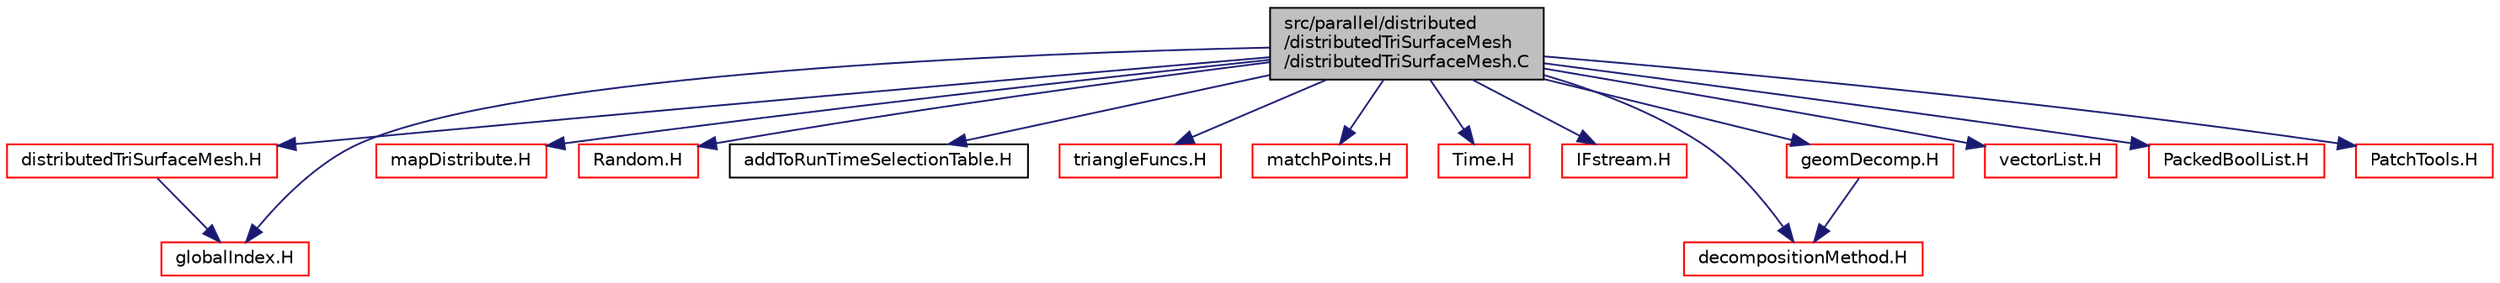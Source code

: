 digraph "src/parallel/distributed/distributedTriSurfaceMesh/distributedTriSurfaceMesh.C"
{
  bgcolor="transparent";
  edge [fontname="Helvetica",fontsize="10",labelfontname="Helvetica",labelfontsize="10"];
  node [fontname="Helvetica",fontsize="10",shape=record];
  Node1 [label="src/parallel/distributed\l/distributedTriSurfaceMesh\l/distributedTriSurfaceMesh.C",height=0.2,width=0.4,color="black", fillcolor="grey75", style="filled", fontcolor="black"];
  Node1 -> Node2 [color="midnightblue",fontsize="10",style="solid",fontname="Helvetica"];
  Node2 [label="distributedTriSurfaceMesh.H",height=0.2,width=0.4,color="red",URL="$a09495.html"];
  Node2 -> Node3 [color="midnightblue",fontsize="10",style="solid",fontname="Helvetica"];
  Node3 [label="globalIndex.H",height=0.2,width=0.4,color="red",URL="$a08935.html"];
  Node1 -> Node4 [color="midnightblue",fontsize="10",style="solid",fontname="Helvetica"];
  Node4 [label="mapDistribute.H",height=0.2,width=0.4,color="red",URL="$a08953.html"];
  Node1 -> Node5 [color="midnightblue",fontsize="10",style="solid",fontname="Helvetica"];
  Node5 [label="Random.H",height=0.2,width=0.4,color="red",URL="$a09262.html"];
  Node1 -> Node6 [color="midnightblue",fontsize="10",style="solid",fontname="Helvetica"];
  Node6 [label="addToRunTimeSelectionTable.H",height=0.2,width=0.4,color="black",URL="$a08169.html",tooltip="Macros for easy insertion into run-time selection tables. "];
  Node1 -> Node7 [color="midnightblue",fontsize="10",style="solid",fontname="Helvetica"];
  Node7 [label="triangleFuncs.H",height=0.2,width=0.4,color="red",URL="$a07813.html"];
  Node1 -> Node8 [color="midnightblue",fontsize="10",style="solid",fontname="Helvetica"];
  Node8 [label="matchPoints.H",height=0.2,width=0.4,color="red",URL="$a08888.html",tooltip="Determine correspondence between points. See below. "];
  Node1 -> Node3 [color="midnightblue",fontsize="10",style="solid",fontname="Helvetica"];
  Node1 -> Node9 [color="midnightblue",fontsize="10",style="solid",fontname="Helvetica"];
  Node9 [label="Time.H",height=0.2,width=0.4,color="red",URL="$a08181.html"];
  Node1 -> Node10 [color="midnightblue",fontsize="10",style="solid",fontname="Helvetica"];
  Node10 [label="IFstream.H",height=0.2,width=0.4,color="red",URL="$a08099.html"];
  Node1 -> Node11 [color="midnightblue",fontsize="10",style="solid",fontname="Helvetica"];
  Node11 [label="decompositionMethod.H",height=0.2,width=0.4,color="red",URL="$a09471.html"];
  Node1 -> Node12 [color="midnightblue",fontsize="10",style="solid",fontname="Helvetica"];
  Node12 [label="geomDecomp.H",height=0.2,width=0.4,color="red",URL="$a09475.html"];
  Node12 -> Node11 [color="midnightblue",fontsize="10",style="solid",fontname="Helvetica"];
  Node1 -> Node13 [color="midnightblue",fontsize="10",style="solid",fontname="Helvetica"];
  Node13 [label="vectorList.H",height=0.2,width=0.4,color="red",URL="$a09403.html"];
  Node1 -> Node14 [color="midnightblue",fontsize="10",style="solid",fontname="Helvetica"];
  Node14 [label="PackedBoolList.H",height=0.2,width=0.4,color="red",URL="$a07970.html"];
  Node1 -> Node15 [color="midnightblue",fontsize="10",style="solid",fontname="Helvetica"];
  Node15 [label="PatchTools.H",height=0.2,width=0.4,color="red",URL="$a09048.html"];
}
